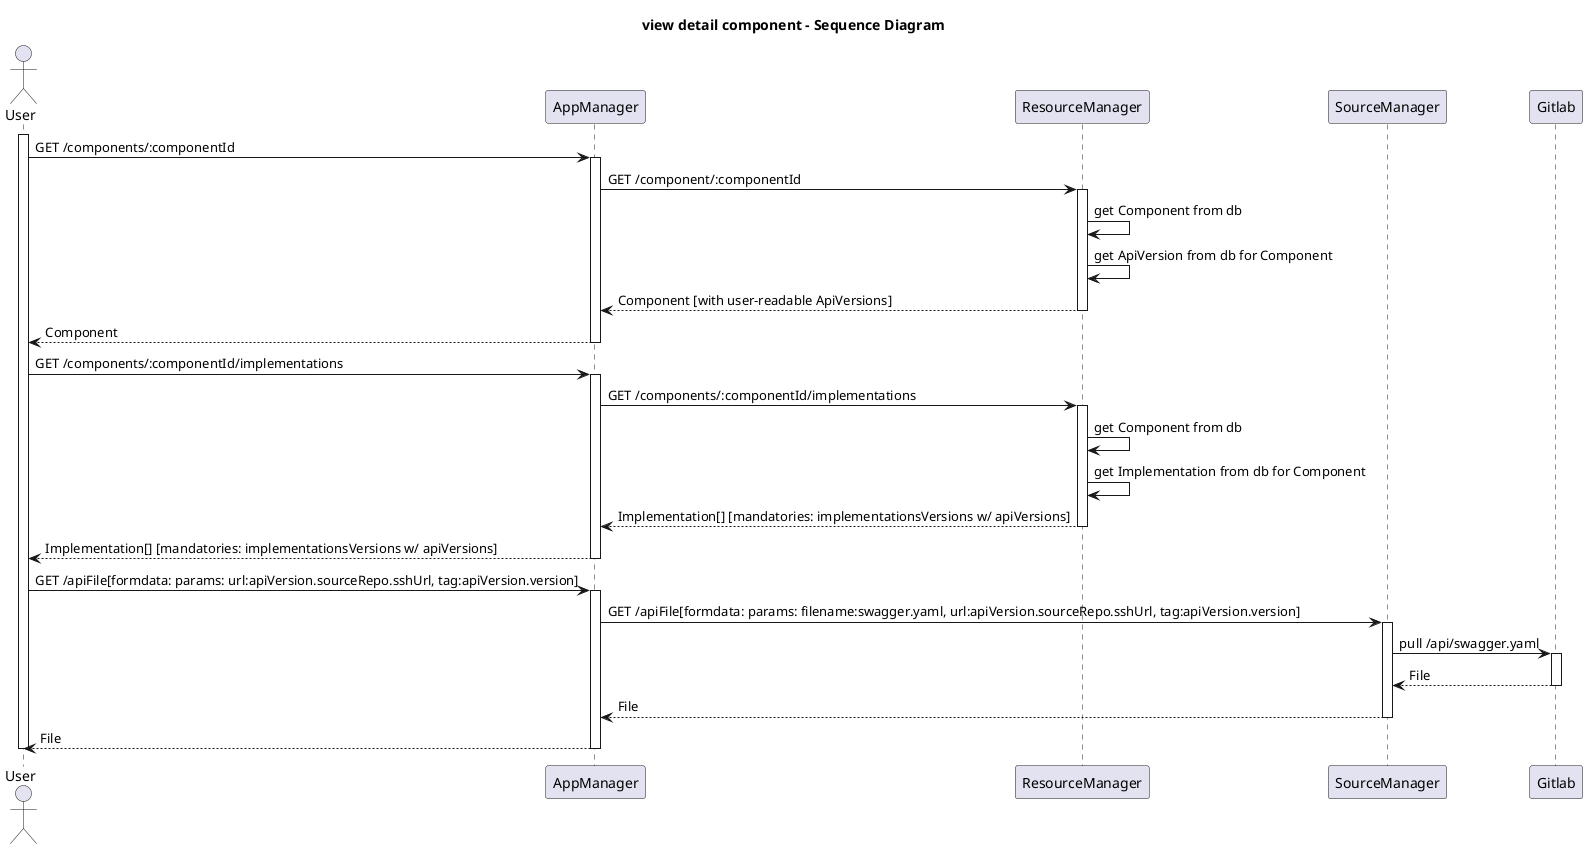 @startuml
title "view detail component - Sequence Diagram"

actor User
'boundary Proxy
participant AppManager
participant ResourceManager
participant SourceManager
participant Gitlab


activate User
User -> AppManager: GET /components/:componentId
activate AppManager
AppManager -> ResourceManager: GET /component/:componentId
activate ResourceManager
ResourceManager -> ResourceManager: get Component from db
ResourceManager -> ResourceManager: get ApiVersion from db for Component
ResourceManager --> AppManager: Component [with user-readable ApiVersions]
deactivate ResourceManager
AppManager --> User : Component
deactivate AppManager

User -> AppManager: GET /components/:componentId/implementations
activate AppManager

AppManager -> ResourceManager: GET /components/:componentId/implementations
activate ResourceManager
ResourceManager -> ResourceManager: get Component from db
ResourceManager -> ResourceManager: get Implementation from db for Component
ResourceManager --> AppManager: Implementation[] [mandatories: implementationsVersions w/ apiVersions]
deactivate ResourceManager
AppManager --> User : Implementation[] [mandatories: implementationsVersions w/ apiVersions]
deactivate AppManager


User -> AppManager: GET /apiFile[formdata: params: url:apiVersion.sourceRepo.sshUrl, tag:apiVersion.version]
activate AppManager
AppManager -> SourceManager: GET /apiFile[formdata: params: filename:swagger.yaml, url:apiVersion.sourceRepo.sshUrl, tag:apiVersion.version]
activate SourceManager
SourceManager -> Gitlab : pull /api/swagger.yaml
activate Gitlab
SourceManager <-- Gitlab : File
deactivate Gitlab
SourceManager --> AppManager : File
deactivate SourceManager

AppManager --> User : File
deactivate AppManager
deactivate User
@enduml